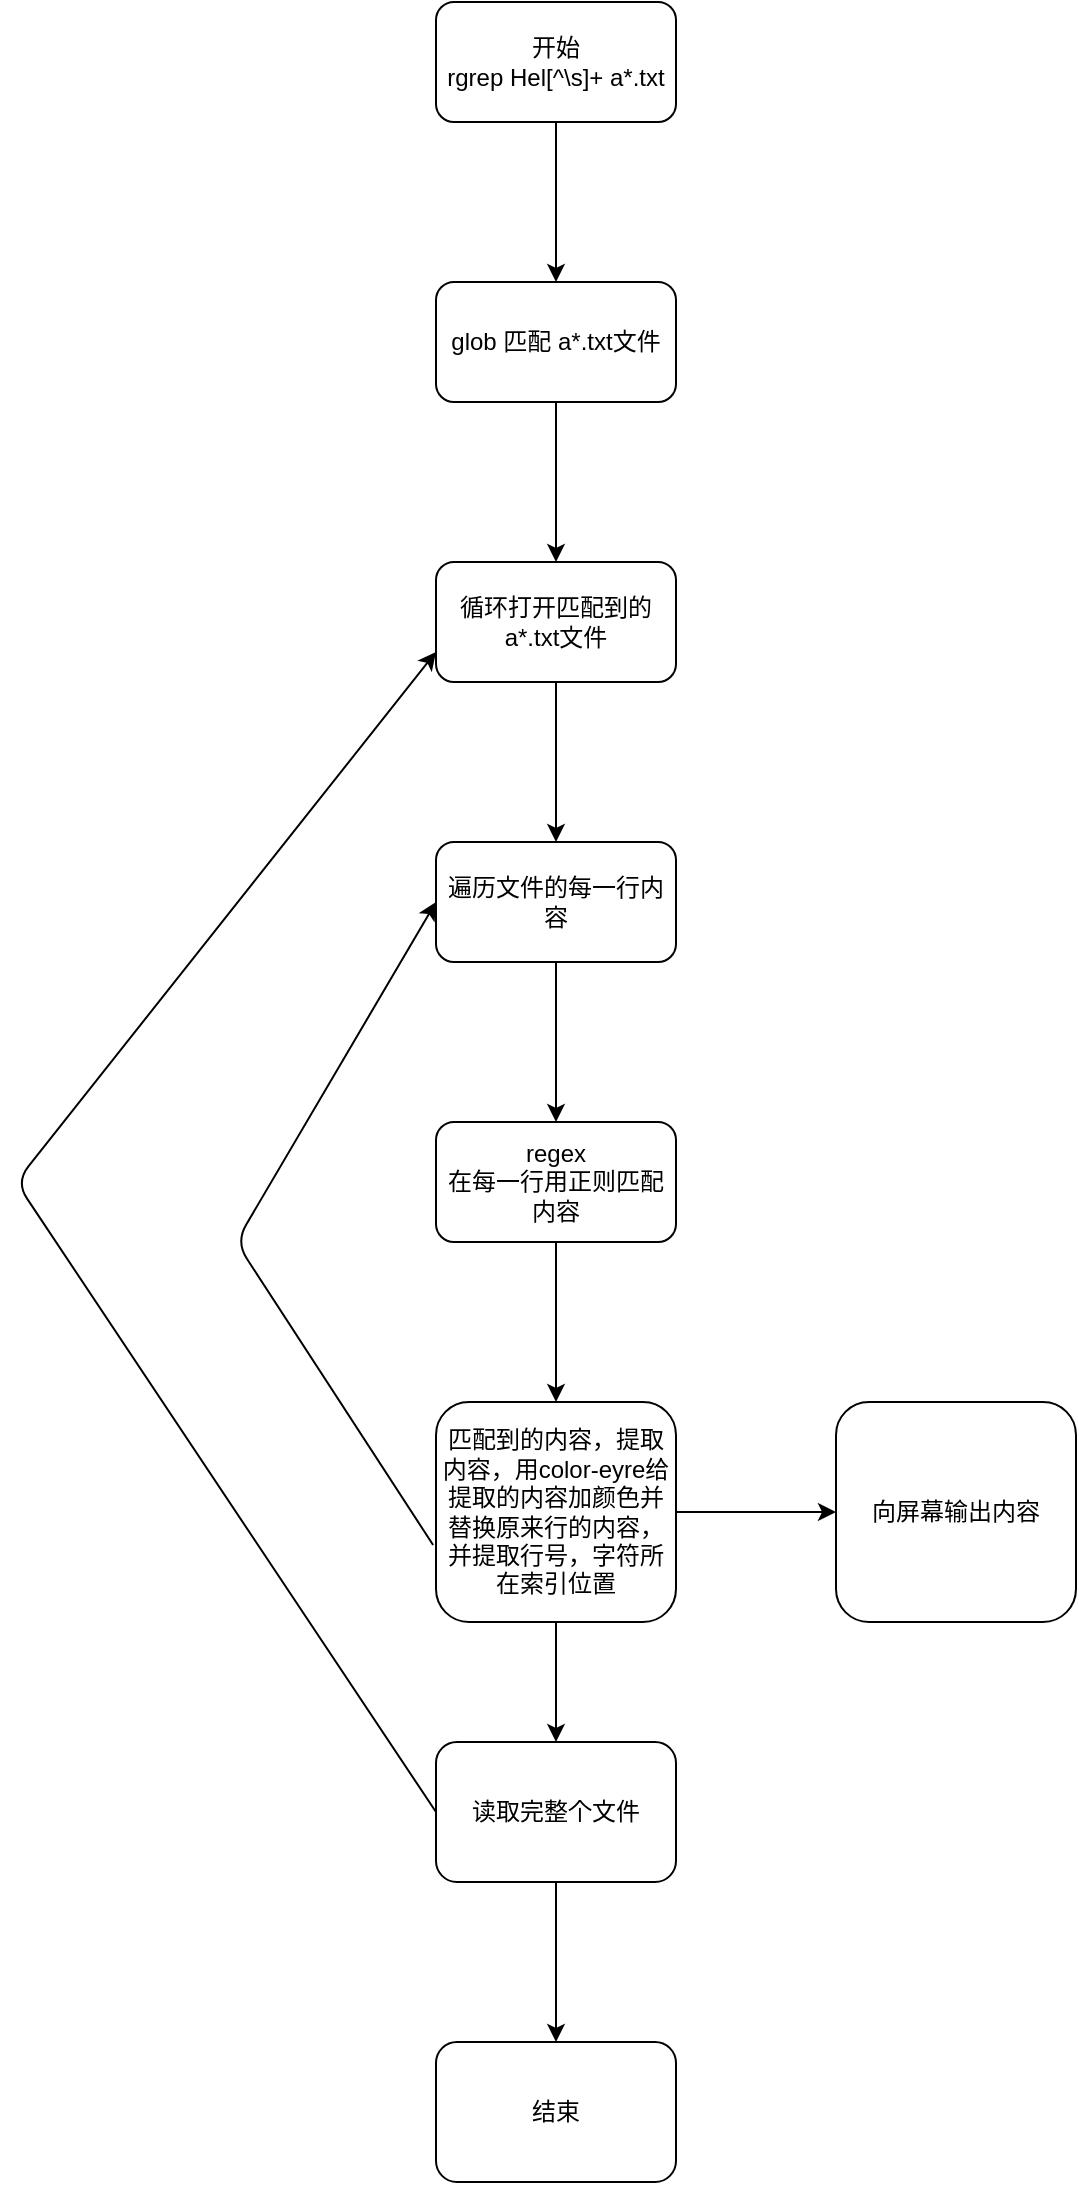 <mxfile version="12.2.4" pages="1"><diagram id="FqGyEismAtoC5SkgQU1r" name="Page-1"><mxGraphModel dx="512" dy="405" grid="1" gridSize="10" guides="1" tooltips="1" connect="1" arrows="1" fold="1" page="1" pageScale="1" pageWidth="827" pageHeight="1169" math="0" shadow="0"><root><mxCell id="0"/><mxCell id="1" parent="0"/><mxCell id="4" value="" style="edgeStyle=orthogonalEdgeStyle;rounded=0;orthogonalLoop=1;jettySize=auto;html=1;" parent="1" source="2" target="3" edge="1"><mxGeometry relative="1" as="geometry"/></mxCell><mxCell id="2" value="开始&lt;br&gt;rgrep Hel[^\\s]+ a*.txt&lt;br&gt;" style="rounded=1;whiteSpace=wrap;html=1;" parent="1" vertex="1"><mxGeometry x="370" y="30" width="120" height="60" as="geometry"/></mxCell><mxCell id="6" value="" style="edgeStyle=orthogonalEdgeStyle;rounded=0;orthogonalLoop=1;jettySize=auto;html=1;" parent="1" source="3" target="5" edge="1"><mxGeometry relative="1" as="geometry"/></mxCell><mxCell id="3" value="glob 匹配 a*.txt文件" style="rounded=1;whiteSpace=wrap;html=1;" parent="1" vertex="1"><mxGeometry x="370" y="170" width="120" height="60" as="geometry"/></mxCell><mxCell id="8" value="" style="edgeStyle=orthogonalEdgeStyle;rounded=0;orthogonalLoop=1;jettySize=auto;html=1;" parent="1" source="5" target="7" edge="1"><mxGeometry relative="1" as="geometry"/></mxCell><mxCell id="5" value="循环打开匹配到的 a*.txt文件" style="rounded=1;whiteSpace=wrap;html=1;" parent="1" vertex="1"><mxGeometry x="370" y="310" width="120" height="60" as="geometry"/></mxCell><mxCell id="10" value="" style="edgeStyle=orthogonalEdgeStyle;rounded=0;orthogonalLoop=1;jettySize=auto;html=1;" parent="1" source="7" target="9" edge="1"><mxGeometry relative="1" as="geometry"/></mxCell><mxCell id="7" value="遍历文件的每一行内容" style="rounded=1;whiteSpace=wrap;html=1;" parent="1" vertex="1"><mxGeometry x="370" y="450" width="120" height="60" as="geometry"/></mxCell><mxCell id="15" value="" style="edgeStyle=orthogonalEdgeStyle;rounded=0;orthogonalLoop=1;jettySize=auto;html=1;" parent="1" source="9" target="14" edge="1"><mxGeometry relative="1" as="geometry"/></mxCell><mxCell id="9" value="regex&lt;br&gt;在每一行用正则匹配内容" style="rounded=1;whiteSpace=wrap;html=1;" parent="1" vertex="1"><mxGeometry x="370" y="590" width="120" height="60" as="geometry"/></mxCell><mxCell id="18" value="" style="edgeStyle=orthogonalEdgeStyle;rounded=0;orthogonalLoop=1;jettySize=auto;html=1;" parent="1" source="14" target="17" edge="1"><mxGeometry relative="1" as="geometry"/></mxCell><mxCell id="23" value="" style="edgeStyle=orthogonalEdgeStyle;rounded=0;orthogonalLoop=1;jettySize=auto;html=1;" parent="1" source="14" target="22" edge="1"><mxGeometry relative="1" as="geometry"/></mxCell><mxCell id="14" value="匹配到的内容，提取内容，用color-eyre给提取的内容加颜色并替换原来行的内容，并提取行号，字符所在索引位置" style="rounded=1;whiteSpace=wrap;html=1;" parent="1" vertex="1"><mxGeometry x="370" y="730" width="120" height="110" as="geometry"/></mxCell><mxCell id="22" value="向屏幕输出内容" style="rounded=1;whiteSpace=wrap;html=1;" parent="1" vertex="1"><mxGeometry x="570" y="730" width="120" height="110" as="geometry"/></mxCell><mxCell id="20" value="" style="edgeStyle=orthogonalEdgeStyle;rounded=0;orthogonalLoop=1;jettySize=auto;html=1;" parent="1" source="17" target="19" edge="1"><mxGeometry relative="1" as="geometry"/></mxCell><mxCell id="17" value="读取完整个文件" style="rounded=1;whiteSpace=wrap;html=1;" parent="1" vertex="1"><mxGeometry x="370" y="900" width="120" height="70" as="geometry"/></mxCell><mxCell id="19" value="结束" style="rounded=1;whiteSpace=wrap;html=1;" parent="1" vertex="1"><mxGeometry x="370" y="1050" width="120" height="70" as="geometry"/></mxCell><mxCell id="16" value="" style="endArrow=classic;html=1;entryX=0;entryY=0.5;entryDx=0;entryDy=0;exitX=-0.012;exitY=0.65;exitDx=0;exitDy=0;exitPerimeter=0;" parent="1" source="14" target="7" edge="1"><mxGeometry width="50" height="50" relative="1" as="geometry"><mxPoint x="210" y="730" as="sourcePoint"/><mxPoint x="260" y="680" as="targetPoint"/><Array as="points"><mxPoint x="270" y="650"/></Array></mxGeometry></mxCell><mxCell id="21" value="" style="endArrow=classic;html=1;exitX=0;exitY=0.5;exitDx=0;exitDy=0;entryX=0;entryY=0.75;entryDx=0;entryDy=0;" parent="1" source="17" target="5" edge="1"><mxGeometry width="50" height="50" relative="1" as="geometry"><mxPoint x="190" y="860" as="sourcePoint"/><mxPoint x="230" y="510" as="targetPoint"/><Array as="points"><mxPoint x="160" y="620"/></Array></mxGeometry></mxCell></root></mxGraphModel></diagram></mxfile>